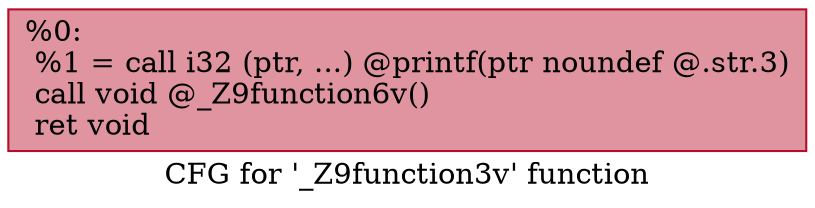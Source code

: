 digraph "CFG for '_Z9function3v' function" {
	label="CFG for '_Z9function3v' function";

	Node0x55a2dda214e0 [shape=record,color="#b70d28ff", style=filled, fillcolor="#b70d2870",label="{%0:\l  %1 = call i32 (ptr, ...) @printf(ptr noundef @.str.3)\l  call void @_Z9function6v()\l  ret void\l}"];
}

